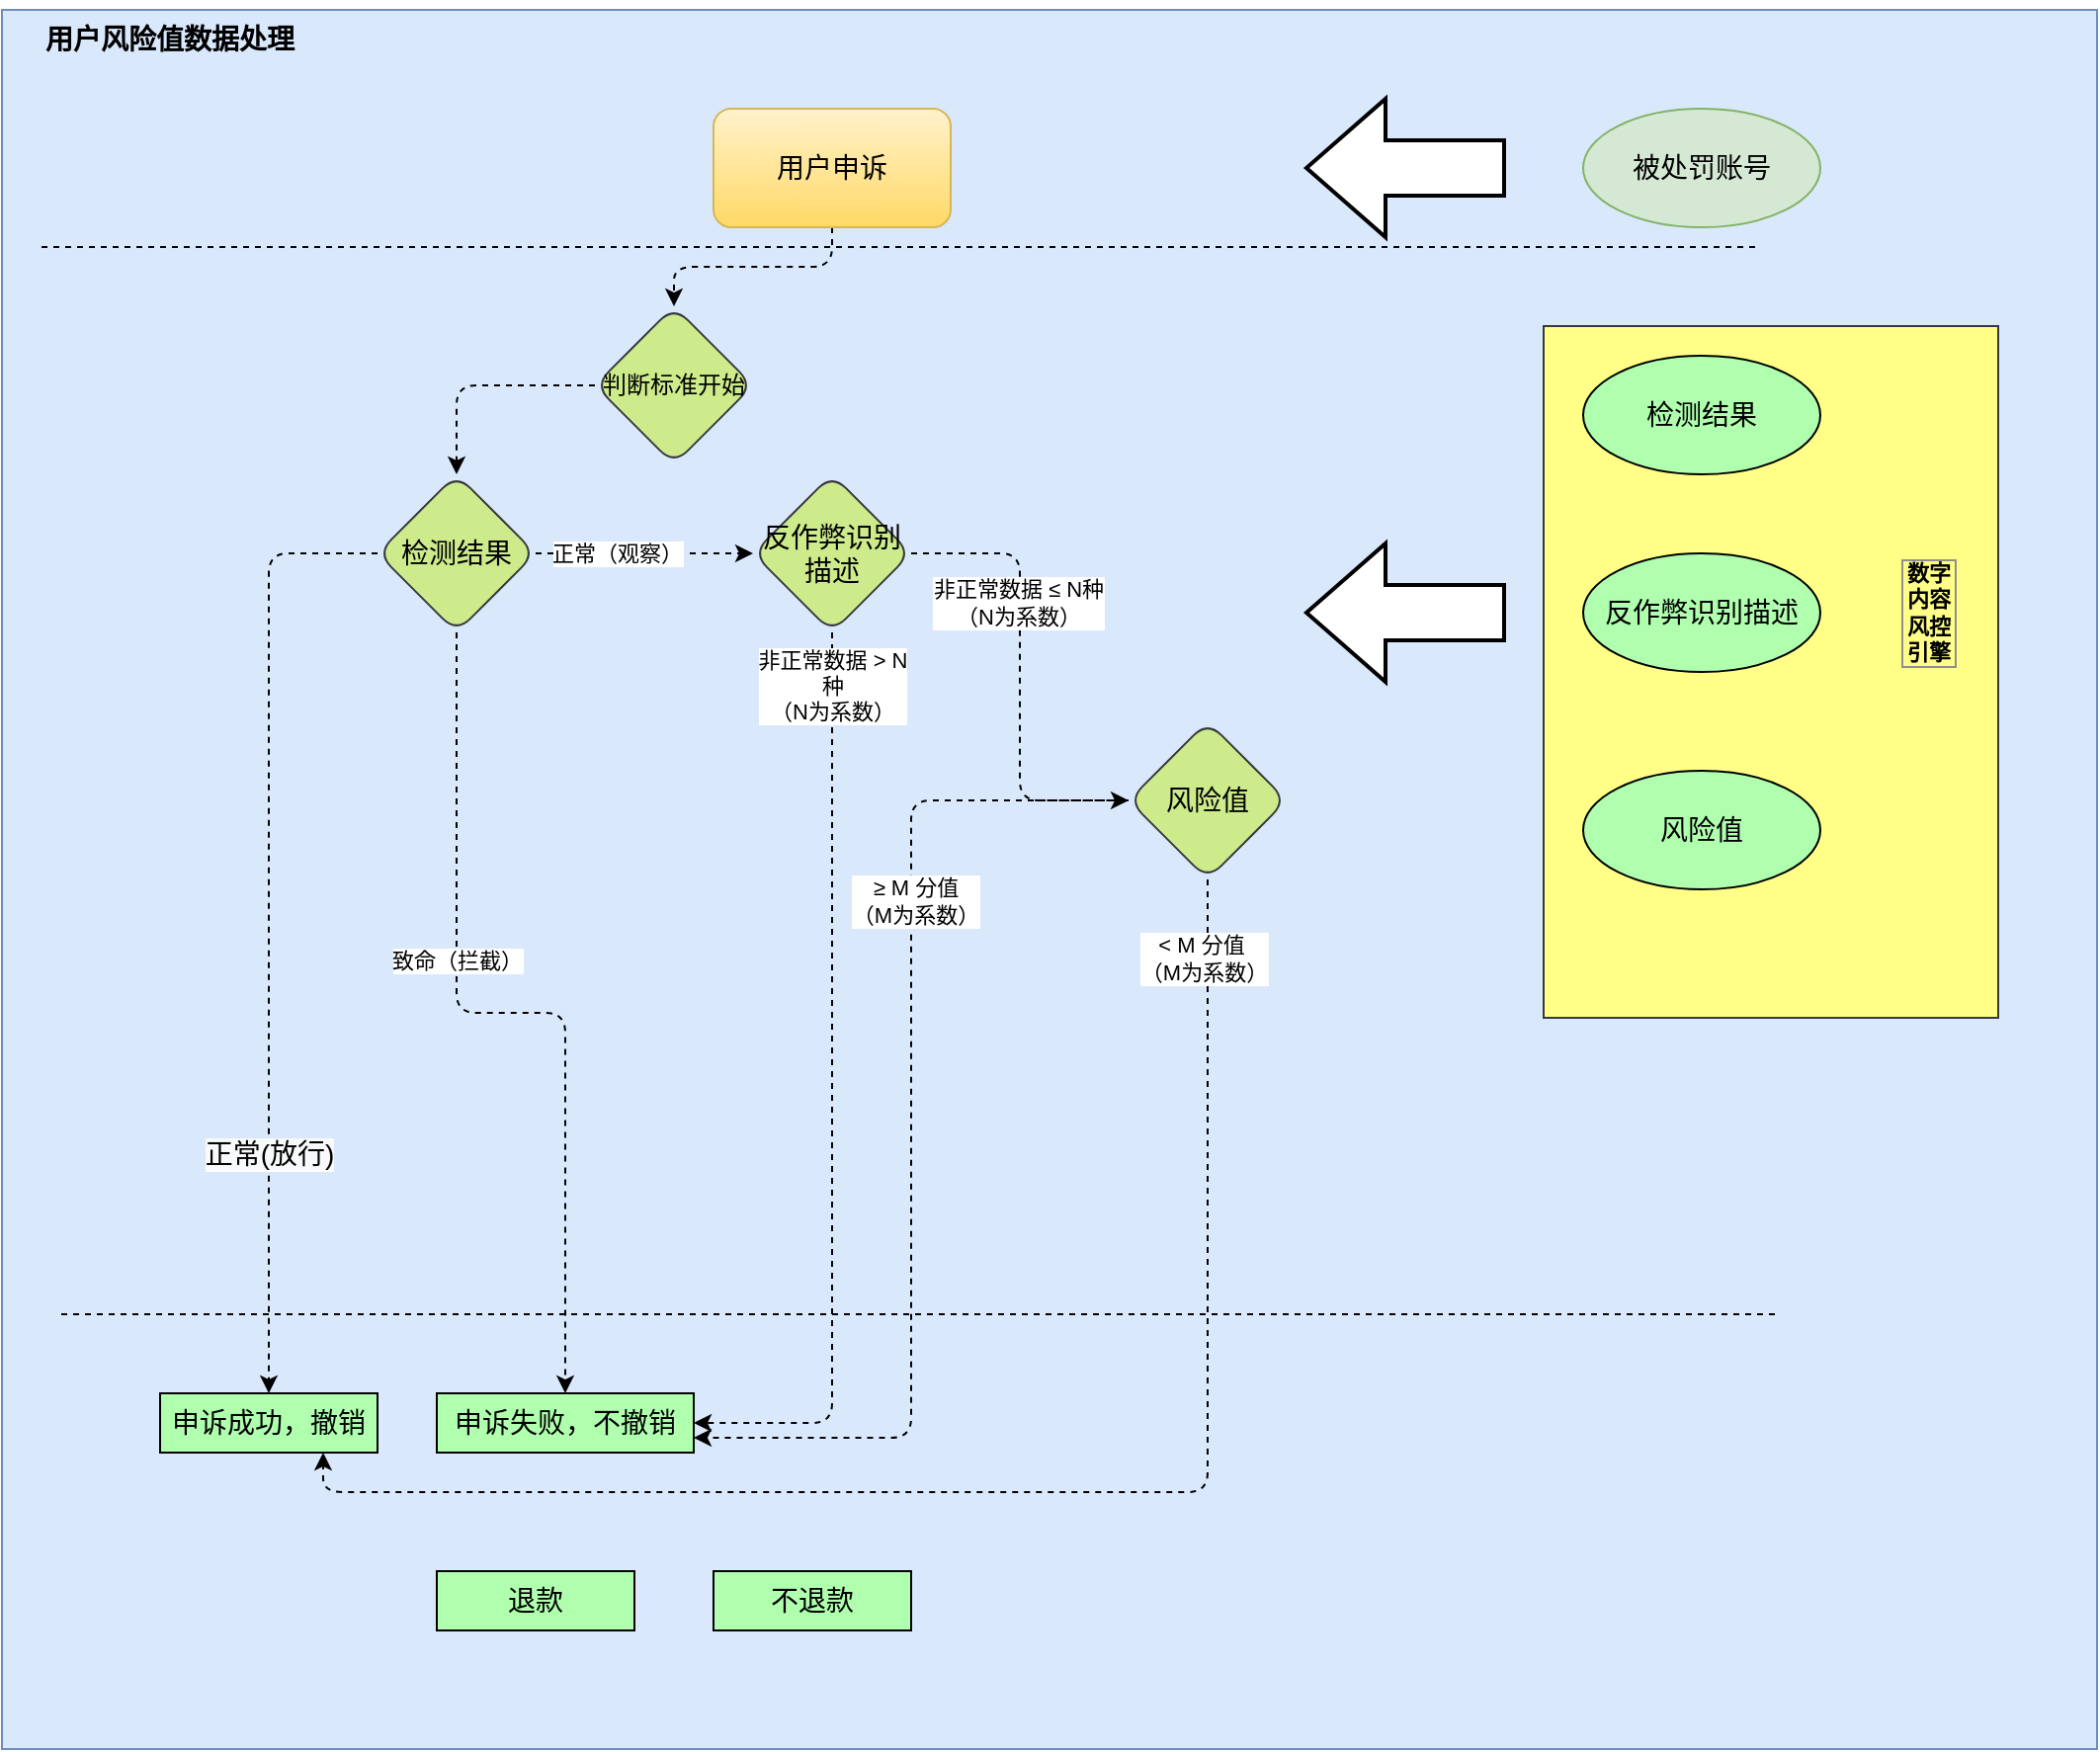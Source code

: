 <mxfile version="16.2.7" type="github">
  <diagram id="K8bH0kipLZ9rEDlnG2lr" name="Page-1">
    <mxGraphModel dx="3108" dy="786" grid="1" gridSize="10" guides="1" tooltips="1" connect="1" arrows="1" fold="1" page="1" pageScale="1" pageWidth="850" pageHeight="1400" math="0" shadow="0">
      <root>
        <mxCell id="0" />
        <mxCell id="1" parent="0" />
        <mxCell id="Bgl1Vfubp7OZOoUCv1JT-1" value="" style="text;html=1;strokeColor=#6c8ebf;fillColor=#dae8fc;align=left;verticalAlign=top;whiteSpace=wrap;fontSize=14;fontStyle=1" vertex="1" parent="1">
          <mxGeometry x="-970" y="20" width="1060" height="880" as="geometry" />
        </mxCell>
        <mxCell id="Bgl1Vfubp7OZOoUCv1JT-87" value="" style="rounded=0;whiteSpace=wrap;html=1;labelBackgroundColor=none;labelBorderColor=none;fontSize=11;fillColor=#ffff88;strokeColor=#36393d;" vertex="1" parent="1">
          <mxGeometry x="-190" y="180" width="230" height="350" as="geometry" />
        </mxCell>
        <mxCell id="Bgl1Vfubp7OZOoUCv1JT-9" value="" style="edgeStyle=orthogonalEdgeStyle;rounded=1;orthogonalLoop=1;jettySize=auto;html=1;dashed=1;" edge="1" parent="1" source="Bgl1Vfubp7OZOoUCv1JT-2" target="Bgl1Vfubp7OZOoUCv1JT-8">
          <mxGeometry relative="1" as="geometry" />
        </mxCell>
        <mxCell id="Bgl1Vfubp7OZOoUCv1JT-2" value="&lt;span style=&quot;font-size: 14px&quot;&gt;用户申诉&lt;/span&gt;" style="rounded=1;whiteSpace=wrap;html=1;fillColor=#fff2cc;gradientColor=#ffd966;strokeColor=#d6b656;" vertex="1" parent="1">
          <mxGeometry x="-610" y="70" width="120" height="60" as="geometry" />
        </mxCell>
        <mxCell id="Bgl1Vfubp7OZOoUCv1JT-105" value="" style="edgeStyle=orthogonalEdgeStyle;rounded=1;orthogonalLoop=1;jettySize=auto;html=1;dashed=1;labelBackgroundColor=default;fontSize=11;fontColor=#000000;" edge="1" parent="1" source="Bgl1Vfubp7OZOoUCv1JT-8" target="Bgl1Vfubp7OZOoUCv1JT-104">
          <mxGeometry relative="1" as="geometry" />
        </mxCell>
        <mxCell id="Bgl1Vfubp7OZOoUCv1JT-8" value="判断标准开始" style="rhombus;whiteSpace=wrap;html=1;rounded=1;fillColor=#cdeb8b;strokeColor=#36393d;" vertex="1" parent="1">
          <mxGeometry x="-670" y="170" width="80" height="80" as="geometry" />
        </mxCell>
        <mxCell id="Bgl1Vfubp7OZOoUCv1JT-77" value="&lt;p class=&quot;MsoNormal&quot;&gt;&lt;span style=&quot;font-size: 14px&quot;&gt;用户风险值数据处理&lt;/span&gt;&lt;br&gt;&lt;/p&gt;" style="text;html=1;fillColor=none;align=center;verticalAlign=middle;whiteSpace=wrap;rounded=0;labelBackgroundColor=none;labelBorderColor=none;fontSize=11;fontStyle=1" vertex="1" parent="1">
          <mxGeometry x="-970" y="20" width="170" height="30" as="geometry" />
        </mxCell>
        <mxCell id="Bgl1Vfubp7OZOoUCv1JT-80" value="" style="verticalLabelPosition=bottom;verticalAlign=top;html=1;strokeWidth=2;shape=mxgraph.arrows2.arrow;dy=0.6;dx=40;notch=0;labelBackgroundColor=none;labelBorderColor=none;fontSize=11;fontColor=#E6FFCC;direction=west;" vertex="1" parent="1">
          <mxGeometry x="-310" y="65" width="100" height="70" as="geometry" />
        </mxCell>
        <mxCell id="Bgl1Vfubp7OZOoUCv1JT-82" value="&lt;span style=&quot;font-size: 14px&quot;&gt;被处罚账号&lt;/span&gt;" style="ellipse;whiteSpace=wrap;html=1;rounded=1;fillColor=#d5e8d4;strokeColor=#82b366;" vertex="1" parent="1">
          <mxGeometry x="-170" y="70" width="120" height="60" as="geometry" />
        </mxCell>
        <mxCell id="Bgl1Vfubp7OZOoUCv1JT-84" value="检测结果" style="ellipse;whiteSpace=wrap;html=1;fontSize=14;fillColor=#AFFFAF;strokeColor=rgb(0, 0, 0);fontColor=rgb(0, 0, 0);" vertex="1" parent="1">
          <mxGeometry x="-170" y="195" width="120" height="60" as="geometry" />
        </mxCell>
        <mxCell id="Bgl1Vfubp7OZOoUCv1JT-85" value="反作弊识别描述" style="ellipse;whiteSpace=wrap;html=1;fontSize=14;fillColor=#AFFFAF;strokeColor=rgb(0, 0, 0);fontColor=rgb(0, 0, 0);" vertex="1" parent="1">
          <mxGeometry x="-170" y="295" width="120" height="60" as="geometry" />
        </mxCell>
        <mxCell id="Bgl1Vfubp7OZOoUCv1JT-86" value="风险值" style="ellipse;whiteSpace=wrap;html=1;fontSize=14;fillColor=#AFFFAF;strokeColor=rgb(0, 0, 0);fontColor=rgb(0, 0, 0);" vertex="1" parent="1">
          <mxGeometry x="-170" y="405" width="120" height="60" as="geometry" />
        </mxCell>
        <mxCell id="Bgl1Vfubp7OZOoUCv1JT-88" value="&lt;b&gt;数字内容风控引擎&lt;/b&gt;" style="text;html=1;strokeColor=none;fillColor=none;align=center;verticalAlign=middle;whiteSpace=wrap;rounded=0;labelBackgroundColor=none;labelBorderColor=#8F8F8F;fontSize=11;fontColor=#000000;horizontal=0;rotation=90;" vertex="1" parent="1">
          <mxGeometry x="-60" y="310" width="130" height="30" as="geometry" />
        </mxCell>
        <mxCell id="Bgl1Vfubp7OZOoUCv1JT-89" value="" style="verticalLabelPosition=bottom;verticalAlign=top;html=1;strokeWidth=2;shape=mxgraph.arrows2.arrow;dy=0.6;dx=40;notch=0;labelBackgroundColor=none;labelBorderColor=none;fontSize=11;fontColor=#E6FFCC;direction=west;" vertex="1" parent="1">
          <mxGeometry x="-310" y="290" width="100" height="70" as="geometry" />
        </mxCell>
        <mxCell id="Bgl1Vfubp7OZOoUCv1JT-91" value="" style="endArrow=none;dashed=1;html=1;rounded=1;labelBackgroundColor=default;fontSize=11;fontColor=#000000;" edge="1" parent="1">
          <mxGeometry width="50" height="50" relative="1" as="geometry">
            <mxPoint x="-950" y="140" as="sourcePoint" />
            <mxPoint x="-80" y="140" as="targetPoint" />
          </mxGeometry>
        </mxCell>
        <mxCell id="Bgl1Vfubp7OZOoUCv1JT-93" value="申诉成功，撤销" style="whiteSpace=wrap;html=1;fontSize=14;fillColor=#AFFFAF;strokeColor=rgb(0, 0, 0);fontColor=rgb(0, 0, 0);" vertex="1" parent="1">
          <mxGeometry x="-890" y="720" width="110" height="30" as="geometry" />
        </mxCell>
        <mxCell id="Bgl1Vfubp7OZOoUCv1JT-94" value="退款" style="whiteSpace=wrap;html=1;fontSize=14;fillColor=#AFFFAF;strokeColor=rgb(0, 0, 0);fontColor=rgb(0, 0, 0);" vertex="1" parent="1">
          <mxGeometry x="-750" y="810" width="100" height="30" as="geometry" />
        </mxCell>
        <mxCell id="Bgl1Vfubp7OZOoUCv1JT-95" value="不退款" style="whiteSpace=wrap;html=1;fontSize=14;fillColor=#AFFFAF;strokeColor=rgb(0, 0, 0);fontColor=rgb(0, 0, 0);" vertex="1" parent="1">
          <mxGeometry x="-610" y="810" width="100" height="30" as="geometry" />
        </mxCell>
        <mxCell id="Bgl1Vfubp7OZOoUCv1JT-102" value="" style="edgeStyle=orthogonalEdgeStyle;rounded=1;orthogonalLoop=1;jettySize=auto;html=1;dashed=1;labelBackgroundColor=default;fontSize=11;fontColor=#000000;entryX=0.5;entryY=0;entryDx=0;entryDy=0;exitX=0;exitY=0.5;exitDx=0;exitDy=0;" edge="1" parent="1" source="Bgl1Vfubp7OZOoUCv1JT-104" target="Bgl1Vfubp7OZOoUCv1JT-93">
          <mxGeometry relative="1" as="geometry">
            <mxPoint x="-840" y="410" as="targetPoint" />
            <mxPoint x="-870" y="290" as="sourcePoint" />
          </mxGeometry>
        </mxCell>
        <mxCell id="Bgl1Vfubp7OZOoUCv1JT-103" value="&lt;span style=&quot;font-size: 14px ; background-color: rgb(248 , 249 , 250)&quot;&gt;正常(放行)&lt;/span&gt;" style="edgeLabel;html=1;align=center;verticalAlign=middle;resizable=0;points=[];fontSize=11;fontColor=#000000;" vertex="1" connectable="0" parent="Bgl1Vfubp7OZOoUCv1JT-102">
          <mxGeometry x="0.087" y="-1" relative="1" as="geometry">
            <mxPoint x="1" y="98" as="offset" />
          </mxGeometry>
        </mxCell>
        <mxCell id="Bgl1Vfubp7OZOoUCv1JT-101" value="" style="endArrow=none;dashed=1;html=1;rounded=1;labelBackgroundColor=default;fontSize=11;fontColor=#000000;" edge="1" parent="1">
          <mxGeometry width="50" height="50" relative="1" as="geometry">
            <mxPoint x="-940" y="680" as="sourcePoint" />
            <mxPoint x="-70" y="680" as="targetPoint" />
          </mxGeometry>
        </mxCell>
        <mxCell id="Bgl1Vfubp7OZOoUCv1JT-107" value="" style="edgeStyle=orthogonalEdgeStyle;rounded=1;orthogonalLoop=1;jettySize=auto;html=1;dashed=1;labelBackgroundColor=default;fontSize=11;fontColor=#000000;" edge="1" parent="1" source="Bgl1Vfubp7OZOoUCv1JT-104" target="Bgl1Vfubp7OZOoUCv1JT-106">
          <mxGeometry relative="1" as="geometry" />
        </mxCell>
        <mxCell id="Bgl1Vfubp7OZOoUCv1JT-109" value="&lt;span style=&quot;font-size: 11px&quot;&gt;正常（观察）&lt;/span&gt;" style="edgeLabel;html=1;align=center;verticalAlign=middle;resizable=0;points=[];fontSize=11;fontColor=#000000;" vertex="1" connectable="0" parent="Bgl1Vfubp7OZOoUCv1JT-107">
          <mxGeometry x="-0.76" y="2" relative="1" as="geometry">
            <mxPoint x="28" y="2" as="offset" />
          </mxGeometry>
        </mxCell>
        <mxCell id="Bgl1Vfubp7OZOoUCv1JT-111" value="" style="edgeStyle=orthogonalEdgeStyle;rounded=1;orthogonalLoop=1;jettySize=auto;html=1;dashed=1;labelBackgroundColor=default;fontSize=11;fontColor=#000000;entryX=0.5;entryY=0;entryDx=0;entryDy=0;" edge="1" parent="1" source="Bgl1Vfubp7OZOoUCv1JT-104" target="Bgl1Vfubp7OZOoUCv1JT-108">
          <mxGeometry relative="1" as="geometry">
            <mxPoint x="-500" y="390" as="targetPoint" />
          </mxGeometry>
        </mxCell>
        <mxCell id="Bgl1Vfubp7OZOoUCv1JT-112" value="致命（拦截）" style="edgeLabel;html=1;align=center;verticalAlign=middle;resizable=0;points=[];fontSize=11;fontColor=#000000;" vertex="1" connectable="0" parent="Bgl1Vfubp7OZOoUCv1JT-111">
          <mxGeometry x="-0.248" relative="1" as="geometry">
            <mxPoint as="offset" />
          </mxGeometry>
        </mxCell>
        <mxCell id="Bgl1Vfubp7OZOoUCv1JT-104" value="&lt;span style=&quot;font-size: 14px&quot;&gt;检测结果&lt;br&gt;&lt;/span&gt;" style="rhombus;whiteSpace=wrap;html=1;fillColor=#cdeb8b;strokeColor=#36393d;rounded=1;" vertex="1" parent="1">
          <mxGeometry x="-780" y="255" width="80" height="80" as="geometry" />
        </mxCell>
        <mxCell id="Bgl1Vfubp7OZOoUCv1JT-113" value="" style="edgeStyle=elbowEdgeStyle;rounded=1;orthogonalLoop=1;jettySize=auto;html=1;dashed=1;labelBackgroundColor=default;fontSize=11;fontColor=#000000;" edge="1" parent="1" source="Bgl1Vfubp7OZOoUCv1JT-106" target="Bgl1Vfubp7OZOoUCv1JT-108">
          <mxGeometry relative="1" as="geometry">
            <mxPoint x="-550" y="415" as="targetPoint" />
            <Array as="points">
              <mxPoint x="-550" y="540" />
            </Array>
          </mxGeometry>
        </mxCell>
        <mxCell id="Bgl1Vfubp7OZOoUCv1JT-114" value="非正常数据 &amp;gt; N&lt;br&gt;种&lt;br&gt;（N为系数）" style="edgeLabel;html=1;align=center;verticalAlign=middle;resizable=0;points=[];fontSize=11;fontColor=#000000;" vertex="1" connectable="0" parent="Bgl1Vfubp7OZOoUCv1JT-113">
          <mxGeometry x="-0.885" relative="1" as="geometry">
            <mxPoint as="offset" />
          </mxGeometry>
        </mxCell>
        <mxCell id="Bgl1Vfubp7OZOoUCv1JT-116" value="" style="edgeStyle=elbowEdgeStyle;rounded=1;orthogonalLoop=1;jettySize=auto;html=1;dashed=1;labelBackgroundColor=default;fontSize=11;fontColor=#000000;" edge="1" parent="1" source="Bgl1Vfubp7OZOoUCv1JT-106" target="Bgl1Vfubp7OZOoUCv1JT-115">
          <mxGeometry relative="1" as="geometry" />
        </mxCell>
        <mxCell id="Bgl1Vfubp7OZOoUCv1JT-118" value="非正常数据&amp;nbsp;≤ N种 &lt;br&gt;（N为系数）" style="edgeLabel;html=1;align=center;verticalAlign=middle;resizable=0;points=[];fontSize=11;fontColor=#000000;" vertex="1" connectable="0" parent="Bgl1Vfubp7OZOoUCv1JT-116">
          <mxGeometry x="-0.778" y="3" relative="1" as="geometry">
            <mxPoint x="28" y="28" as="offset" />
          </mxGeometry>
        </mxCell>
        <mxCell id="Bgl1Vfubp7OZOoUCv1JT-106" value="&lt;span style=&quot;font-size: 14px&quot;&gt;反作弊识别描述&lt;/span&gt;&lt;span style=&quot;font-size: 14px&quot;&gt;&lt;br&gt;&lt;/span&gt;" style="rhombus;whiteSpace=wrap;html=1;fillColor=#cdeb8b;strokeColor=#36393d;rounded=1;" vertex="1" parent="1">
          <mxGeometry x="-590" y="255" width="80" height="80" as="geometry" />
        </mxCell>
        <mxCell id="Bgl1Vfubp7OZOoUCv1JT-108" value="申诉失败，不撤销" style="whiteSpace=wrap;html=1;fontSize=14;fillColor=#AFFFAF;strokeColor=rgb(0, 0, 0);fontColor=rgb(0, 0, 0);" vertex="1" parent="1">
          <mxGeometry x="-750" y="720" width="130" height="30" as="geometry" />
        </mxCell>
        <mxCell id="Bgl1Vfubp7OZOoUCv1JT-120" value="" style="edgeStyle=elbowEdgeStyle;rounded=1;orthogonalLoop=1;jettySize=auto;html=1;dashed=1;labelBackgroundColor=default;fontSize=11;fontColor=#000000;entryX=1;entryY=0.75;entryDx=0;entryDy=0;" edge="1" parent="1" source="Bgl1Vfubp7OZOoUCv1JT-115" target="Bgl1Vfubp7OZOoUCv1JT-108">
          <mxGeometry relative="1" as="geometry">
            <mxPoint x="-400" y="540" as="targetPoint" />
          </mxGeometry>
        </mxCell>
        <mxCell id="Bgl1Vfubp7OZOoUCv1JT-121" value="≥ M 分值 &lt;br&gt;（M为系数）" style="edgeLabel;html=1;align=center;verticalAlign=middle;resizable=0;points=[];fontSize=11;fontColor=#000000;" vertex="1" connectable="0" parent="Bgl1Vfubp7OZOoUCv1JT-120">
          <mxGeometry x="-0.407" y="2" relative="1" as="geometry">
            <mxPoint as="offset" />
          </mxGeometry>
        </mxCell>
        <mxCell id="Bgl1Vfubp7OZOoUCv1JT-122" value="" style="edgeStyle=orthogonalEdgeStyle;rounded=1;orthogonalLoop=1;jettySize=auto;html=1;dashed=1;labelBackgroundColor=default;fontSize=11;fontColor=#000000;entryX=0.75;entryY=1;entryDx=0;entryDy=0;" edge="1" parent="1" source="Bgl1Vfubp7OZOoUCv1JT-115" target="Bgl1Vfubp7OZOoUCv1JT-93">
          <mxGeometry relative="1" as="geometry">
            <mxPoint x="-380" y="950" as="targetPoint" />
            <Array as="points">
              <mxPoint x="-360" y="770" />
              <mxPoint x="-807" y="770" />
            </Array>
          </mxGeometry>
        </mxCell>
        <mxCell id="Bgl1Vfubp7OZOoUCv1JT-123" value="&amp;lt; M 分值&amp;nbsp;&lt;br&gt;（M为系数）" style="edgeLabel;html=1;align=center;verticalAlign=middle;resizable=0;points=[];fontSize=11;fontColor=#000000;" vertex="1" connectable="0" parent="Bgl1Vfubp7OZOoUCv1JT-122">
          <mxGeometry x="-0.897" y="-2" relative="1" as="geometry">
            <mxPoint as="offset" />
          </mxGeometry>
        </mxCell>
        <mxCell id="Bgl1Vfubp7OZOoUCv1JT-115" value="&lt;span style=&quot;font-size: 14px&quot;&gt;风险值&lt;br&gt;&lt;/span&gt;" style="rhombus;whiteSpace=wrap;html=1;fillColor=#cdeb8b;strokeColor=#36393d;rounded=1;" vertex="1" parent="1">
          <mxGeometry x="-400" y="380" width="80" height="80" as="geometry" />
        </mxCell>
      </root>
    </mxGraphModel>
  </diagram>
</mxfile>
